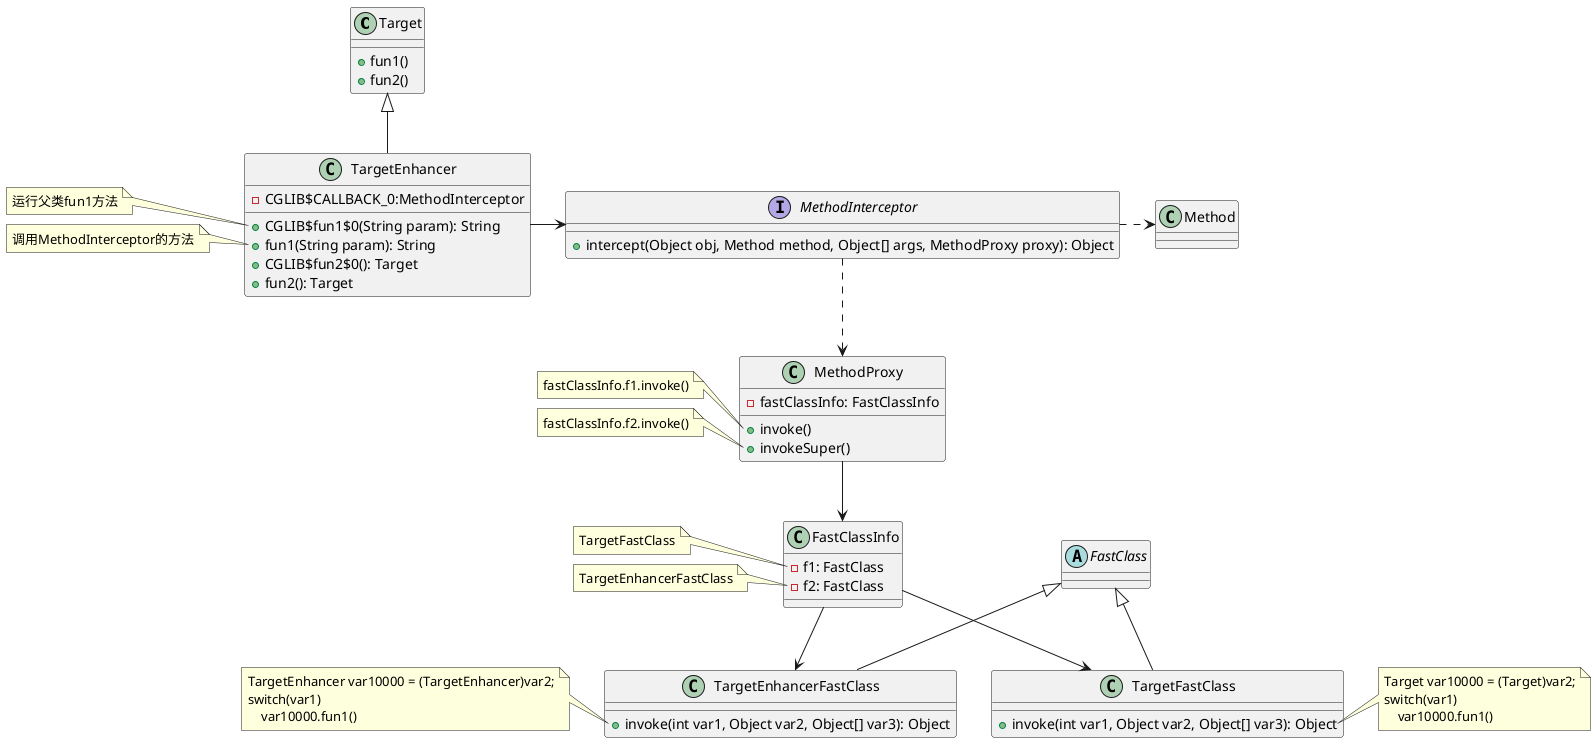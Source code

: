 @startuml
'https://plantuml.com/class-diagram

class Target {
+fun1()
+fun2()
}

class TargetEnhancer {
-CGLIB$CALLBACK_0:MethodInterceptor
+CGLIB$fun1$0(String param): String
+fun1(String param): String
+CGLIB$fun2$0(): Target
+fun2(): Target
}

interface MethodInterceptor {
+intercept(Object obj, Method method, Object[] args, MethodProxy proxy): Object
}

class Method {
}

class MethodProxy {
-fastClassInfo: FastClassInfo
+invoke()
+invokeSuper()
}

class FastClassInfo {
-f1: FastClass
-f2: FastClass
}

abstract class FastClass {
}

class TargetEnhancerFastClass {
+invoke(int var1, Object var2, Object[] var3): Object
}

class TargetFastClass {
+invoke(int var1, Object var2, Object[] var3): Object
}

'关系区域
TargetEnhancer-up-|>Target
TargetEnhancer-right->MethodInterceptor
MethodInterceptor..down>MethodProxy
MethodInterceptor..right>Method
MethodProxy-down->FastClassInfo
TargetEnhancerFastClass-up-|>FastClass
TargetFastClass-up-|>FastClass

FastClassInfo-->TargetEnhancerFastClass
FastClassInfo-->TargetFastClass


'备注区域
note left of TargetEnhancer::CGLIB$fun1$0
运行父类fun1方法
end note
'
note left of TargetEnhancer::fun1
调用MethodInterceptor的方法
end note

note left of MethodProxy::invoke
fastClassInfo.f1.invoke()
end note

note left of MethodProxy::invokeSuper
fastClassInfo.f2.invoke()
end note

note left of FastClassInfo::f1
TargetFastClass
end note

note left of FastClassInfo::f2
TargetEnhancerFastClass
end note

note left of TargetEnhancerFastClass::invoke
TargetEnhancer var10000 = (TargetEnhancer)var2;
switch(var1)
    var10000.fun1()
end note

note right of TargetFastClass::invoke
Target var10000 = (Target)var2;
switch(var1)
    var10000.fun1()
end note


@enduml